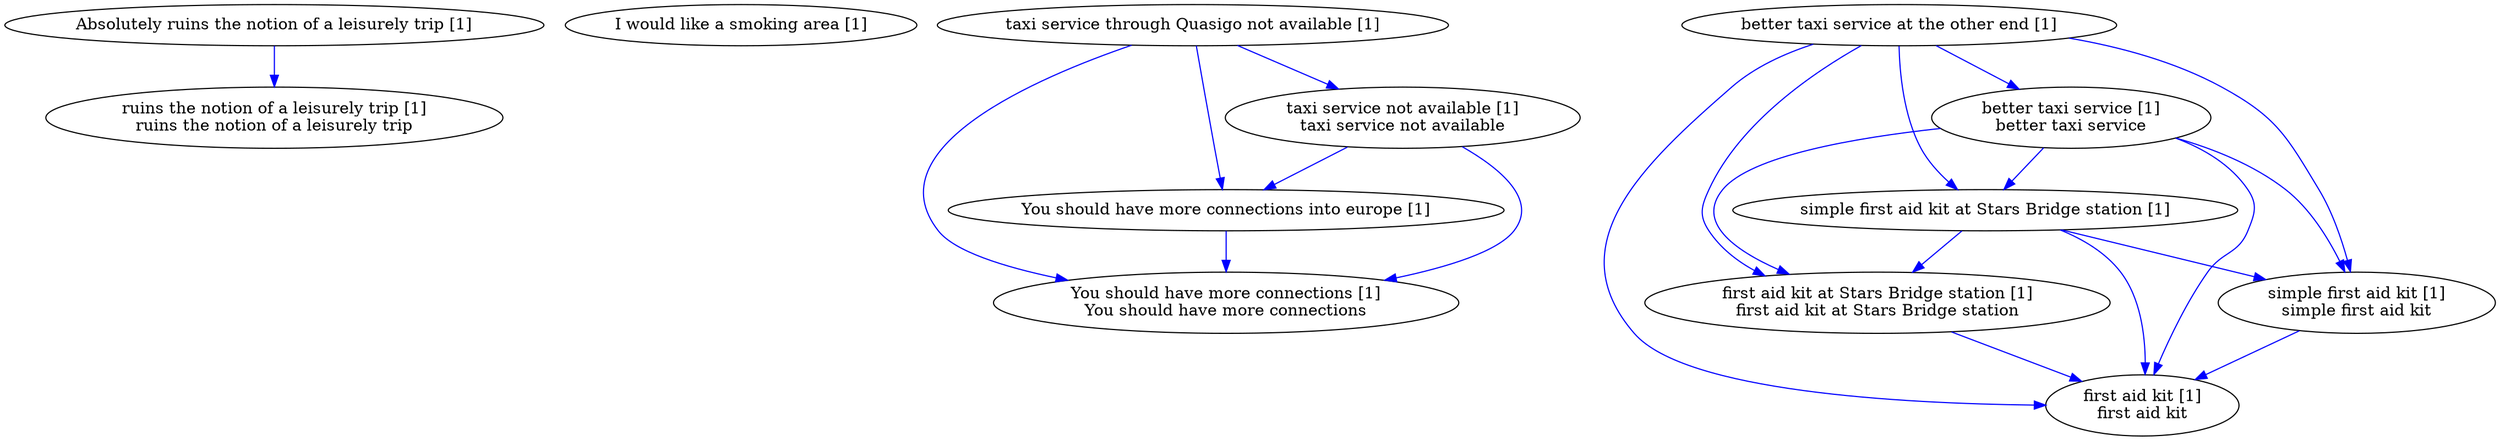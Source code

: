 digraph collapsedGraph {
"Absolutely ruins the notion of a leisurely trip [1]""ruins the notion of a leisurely trip [1]\nruins the notion of a leisurely trip""I would like a smoking area [1]""You should have more connections into europe [1]""You should have more connections [1]\nYou should have more connections""better taxi service at the other end [1]""better taxi service [1]\nbetter taxi service""simple first aid kit at Stars Bridge station [1]""first aid kit at Stars Bridge station [1]\nfirst aid kit at Stars Bridge station""first aid kit [1]\nfirst aid kit""simple first aid kit [1]\nsimple first aid kit""taxi service through Quasigo not available [1]""taxi service not available [1]\ntaxi service not available""taxi service through Quasigo not available [1]" -> "You should have more connections [1]\nYou should have more connections" [color=blue]
"better taxi service at the other end [1]" -> "first aid kit at Stars Bridge station [1]\nfirst aid kit at Stars Bridge station" [color=blue]
"taxi service not available [1]\ntaxi service not available" -> "You should have more connections into europe [1]" [color=blue]
"better taxi service [1]\nbetter taxi service" -> "first aid kit [1]\nfirst aid kit" [color=blue]
"better taxi service [1]\nbetter taxi service" -> "simple first aid kit at Stars Bridge station [1]" [color=blue]
"better taxi service at the other end [1]" -> "first aid kit [1]\nfirst aid kit" [color=blue]
"taxi service not available [1]\ntaxi service not available" -> "You should have more connections [1]\nYou should have more connections" [color=blue]
"better taxi service [1]\nbetter taxi service" -> "first aid kit at Stars Bridge station [1]\nfirst aid kit at Stars Bridge station" [color=blue]
"taxi service through Quasigo not available [1]" -> "You should have more connections into europe [1]" [color=blue]
"better taxi service at the other end [1]" -> "simple first aid kit at Stars Bridge station [1]" [color=blue]
"Absolutely ruins the notion of a leisurely trip [1]" -> "ruins the notion of a leisurely trip [1]\nruins the notion of a leisurely trip" [color=blue]
"You should have more connections into europe [1]" -> "You should have more connections [1]\nYou should have more connections" [color=blue]
"better taxi service at the other end [1]" -> "better taxi service [1]\nbetter taxi service" [color=blue]
"simple first aid kit at Stars Bridge station [1]" -> "first aid kit at Stars Bridge station [1]\nfirst aid kit at Stars Bridge station" [color=blue]
"first aid kit at Stars Bridge station [1]\nfirst aid kit at Stars Bridge station" -> "first aid kit [1]\nfirst aid kit" [color=blue]
"simple first aid kit at Stars Bridge station [1]" -> "simple first aid kit [1]\nsimple first aid kit" [color=blue]
"simple first aid kit [1]\nsimple first aid kit" -> "first aid kit [1]\nfirst aid kit" [color=blue]
"simple first aid kit at Stars Bridge station [1]" -> "first aid kit [1]\nfirst aid kit" [color=blue]
"taxi service through Quasigo not available [1]" -> "taxi service not available [1]\ntaxi service not available" [color=blue]
"better taxi service at the other end [1]" -> "simple first aid kit [1]\nsimple first aid kit" [color=blue]
"better taxi service [1]\nbetter taxi service" -> "simple first aid kit [1]\nsimple first aid kit" [color=blue]
}